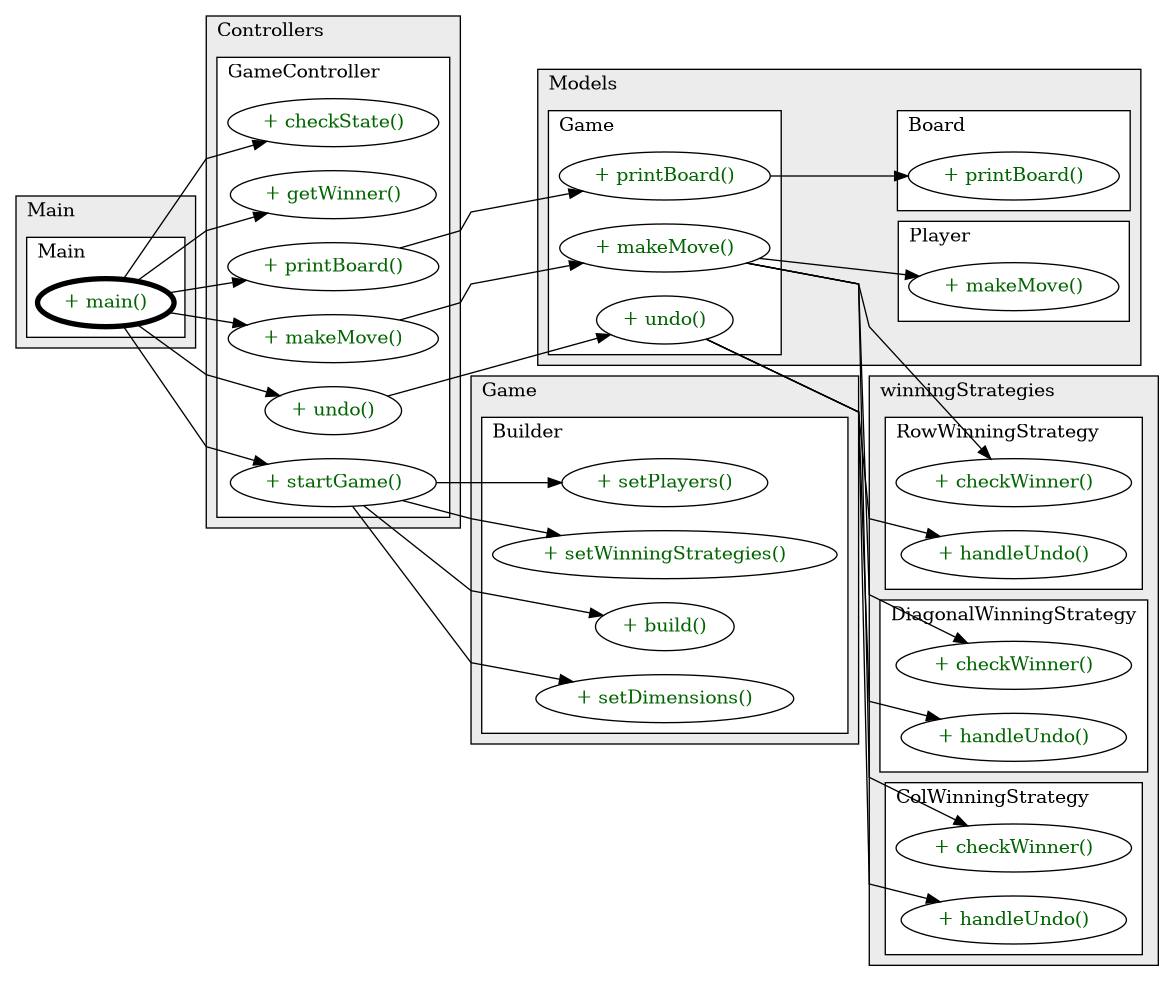 @startuml

/' diagram meta data start
config=CallConfiguration;
{
  "rootMethod": "Main#main(String[])",
  "projectClassification": {
    "searchMode": "OpenProject", // OpenProject, AllProjects
    "includedProjects": "",
    "pathEndKeywords": "*.impl",
    "isClientPath": "",
    "isClientName": "",
    "isTestPath": "",
    "isTestName": "",
    "isMappingPath": "",
    "isMappingName": "",
    "isDataAccessPath": "",
    "isDataAccessName": "",
    "isDataStructurePath": "",
    "isDataStructureName": "",
    "isInterfaceStructuresPath": "",
    "isInterfaceStructuresName": "",
    "isEntryPointPath": "",
    "isEntryPointName": "",
    "treatFinalFieldsAsMandatory": false
  },
  "graphRestriction": {
    "classPackageExcludeFilter": "",
    "classPackageIncludeFilter": "",
    "classNameExcludeFilter": "",
    "classNameIncludeFilter": "",
    "methodNameExcludeFilter": "",
    "methodNameIncludeFilter": "",
    "removeByInheritance": "", // inheritance/annotation based filtering is done in a second step
    "removeByAnnotation": "",
    "removeByClassPackage": "", // cleanup the graph after inheritance/annotation based filtering is done
    "removeByClassName": "",
    "cutMappings": false,
    "cutEnum": true,
    "cutTests": true,
    "cutClient": true,
    "cutDataAccess": true,
    "cutInterfaceStructures": true,
    "cutDataStructures": true,
    "cutGetterAndSetter": true,
    "cutConstructors": true
  },
  "graphTraversal": {
    "forwardDepth": 3,
    "backwardDepth": 3,
    "classPackageExcludeFilter": "",
    "classPackageIncludeFilter": "",
    "classNameExcludeFilter": "",
    "classNameIncludeFilter": "",
    "methodNameExcludeFilter": "",
    "methodNameIncludeFilter": "",
    "hideMappings": false,
    "hideDataStructures": false,
    "hidePrivateMethods": true,
    "hideInterfaceCalls": true, // indirection: implementation -> interface (is hidden) -> implementation
    "onlyShowApplicationEntryPoints": false, // root node is included
    "useMethodCallsForStructureDiagram": "ForwardOnly" // ForwardOnly, BothDirections, No
  },
  "details": {
    "aggregation": "GroupByClass", // ByClass, GroupByClass, None
    "showMethodParametersTypes": false,
    "showMethodParametersNames": false,
    "showMethodReturnType": false,
    "showPackageLevels": 2,
    "showCallOrder": false,
    "edgeMode": "MethodsOnly", // TypesOnly, MethodsOnly, TypesAndMethods, MethodsAndDirectTypeUsage
    "showDetailedClassStructure": false
  },
  "rootClass": "Main",
  "extensionCallbackMethod": "" // qualified.class.name#methodName - signature: public static String method(String)
}
diagram meta data end '/



digraph g {
    rankdir="LR"
    splines=polyline
    

'nodes 
subgraph cluster_1984932214 { 
   	label=Models
	labeljust=l
	fillcolor="#ececec"
	style=filled
   
   subgraph cluster_1274498462 { 
   	label=Board
	labeljust=l
	fillcolor=white
	style=filled
   
   Board1984932214XXXprintBoard0[
	label="+ printBoard()"
	style=filled
	fillcolor=white
	tooltip="Board

null"
	fontcolor=darkgreen
];
} 

subgraph cluster_1287902986 { 
   	label=Game
	labeljust=l
	fillcolor=white
	style=filled
   
   Game1984932214XXXmakeMove0[
	label="+ makeMove()"
	style=filled
	fillcolor=white
	tooltip="Game

null"
	fontcolor=darkgreen
];

Game1984932214XXXprintBoard0[
	label="+ printBoard()"
	style=filled
	fillcolor=white
	tooltip="Game

null"
	fontcolor=darkgreen
];

Game1984932214XXXundo0[
	label="+ undo()"
	style=filled
	fillcolor=white
	tooltip="Game

null"
	fontcolor=darkgreen
];
} 

subgraph cluster_456702235 { 
   	label=Player
	labeljust=l
	fillcolor=white
	style=filled
   
   Player1984932214XXXmakeMove64356038[
	label="+ makeMove()"
	style=filled
	fillcolor=white
	tooltip="Player

null"
	fontcolor=darkgreen
];
} 
} 

subgraph cluster_2211858 { 
   	label=Game
	labeljust=l
	fillcolor="#ececec"
	style=filled
   
   subgraph cluster_37131645 { 
   	label=Builder
	labeljust=l
	fillcolor=white
	style=filled
   
   Builder1287902986XXXbuild0[
	label="+ build()"
	style=filled
	fillcolor=white
	tooltip="Builder

null"
	fontcolor=darkgreen
];

Builder1287902986XXXsetDimensions104431[
	label="+ setDimensions()"
	style=filled
	fillcolor=white
	tooltip="Builder

null"
	fontcolor=darkgreen
];

Builder1287902986XXXsetPlayers450993057[
	label="+ setPlayers()"
	style=filled
	fillcolor=white
	tooltip="Builder

null"
	fontcolor=darkgreen
];

Builder1287902986XXXsetWinningStrategies202526247[
	label="+ setWinningStrategies()"
	style=filled
	fillcolor=white
	tooltip="Builder

null"
	fontcolor=darkgreen
];
} 
} 

subgraph cluster_2390489 { 
   	label=Main
	labeljust=l
	fillcolor="#ececec"
	style=filled
   
   subgraph cluster_1706522830 { 
   	label=Main
	labeljust=l
	fillcolor=white
	style=filled
   
   Main2390489XXXmain1859653459[
	label="+ main()"
	style=filled
	fillcolor=white
	tooltip="Main

null"
	penwidth=4
	fontcolor=darkgreen
];
} 
} 

subgraph cluster_46680009 { 
   	label=Controllers
	labeljust=l
	fillcolor="#ececec"
	style=filled
   
   subgraph cluster_654023653 { 
   	label=GameController
	labeljust=l
	fillcolor=white
	style=filled
   
   GameController46680009XXXcheckState2211858[
	label="+ checkState()"
	style=filled
	fillcolor=white
	tooltip="GameController

null"
	fontcolor=darkgreen
];

GameController46680009XXXgetWinner2211858[
	label="+ getWinner()"
	style=filled
	fillcolor=white
	tooltip="GameController

null"
	fontcolor=darkgreen
];

GameController46680009XXXmakeMove2211858[
	label="+ makeMove()"
	style=filled
	fillcolor=white
	tooltip="GameController

null"
	fontcolor=darkgreen
];

GameController46680009XXXprintBoard2211858[
	label="+ printBoard()"
	style=filled
	fillcolor=white
	tooltip="GameController

null"
	fontcolor=darkgreen
];

GameController46680009XXXstartGame91167453[
	label="+ startGame()"
	style=filled
	fillcolor=white
	tooltip="GameController

null"
	fontcolor=darkgreen
];

GameController46680009XXXundo2211858[
	label="+ undo()"
	style=filled
	fillcolor=white
	tooltip="GameController

null"
	fontcolor=darkgreen
];
} 
} 

subgraph cluster_863724033 { 
   	label=winningStrategies
	labeljust=l
	fillcolor="#ececec"
	style=filled
   
   subgraph cluster_2142348828 { 
   	label=DiagonalWinningStrategy
	labeljust=l
	fillcolor=white
	style=filled
   
   DiagonalWinningStrategy41658564XXXcheckWinner1242681941[
	label="+ checkWinner()"
	style=filled
	fillcolor=white
	tooltip="DiagonalWinningStrategy

null"
	fontcolor=darkgreen
];

DiagonalWinningStrategy41658564XXXhandleUndo1242681941[
	label="+ handleUndo()"
	style=filled
	fillcolor=white
	tooltip="DiagonalWinningStrategy

null"
	fontcolor=darkgreen
];
} 

subgraph cluster_340698611 { 
   	label=ColWinningStrategy
	labeljust=l
	fillcolor=white
	style=filled
   
   ColWinningStrategy41658564XXXcheckWinner1242681941[
	label="+ checkWinner()"
	style=filled
	fillcolor=white
	tooltip="ColWinningStrategy

null"
	fontcolor=darkgreen
];

ColWinningStrategy41658564XXXhandleUndo1242681941[
	label="+ handleUndo()"
	style=filled
	fillcolor=white
	tooltip="ColWinningStrategy

null"
	fontcolor=darkgreen
];
} 

subgraph cluster_562176627 { 
   	label=RowWinningStrategy
	labeljust=l
	fillcolor=white
	style=filled
   
   RowWinningStrategy41658564XXXcheckWinner1242681941[
	label="+ checkWinner()"
	style=filled
	fillcolor=white
	tooltip="RowWinningStrategy

null"
	fontcolor=darkgreen
];

RowWinningStrategy41658564XXXhandleUndo1242681941[
	label="+ handleUndo()"
	style=filled
	fillcolor=white
	tooltip="RowWinningStrategy

null"
	fontcolor=darkgreen
];
} 
} 

'edges    
Game1984932214XXXmakeMove0 -> ColWinningStrategy41658564XXXcheckWinner1242681941;
Game1984932214XXXmakeMove0 -> DiagonalWinningStrategy41658564XXXcheckWinner1242681941;
Game1984932214XXXmakeMove0 -> Player1984932214XXXmakeMove64356038;
Game1984932214XXXmakeMove0 -> RowWinningStrategy41658564XXXcheckWinner1242681941;
Game1984932214XXXprintBoard0 -> Board1984932214XXXprintBoard0;
Game1984932214XXXundo0 -> ColWinningStrategy41658564XXXhandleUndo1242681941;
Game1984932214XXXundo0 -> DiagonalWinningStrategy41658564XXXhandleUndo1242681941;
Game1984932214XXXundo0 -> RowWinningStrategy41658564XXXhandleUndo1242681941;
GameController46680009XXXmakeMove2211858 -> Game1984932214XXXmakeMove0;
GameController46680009XXXprintBoard2211858 -> Game1984932214XXXprintBoard0;
GameController46680009XXXstartGame91167453 -> Builder1287902986XXXbuild0;
GameController46680009XXXstartGame91167453 -> Builder1287902986XXXsetDimensions104431;
GameController46680009XXXstartGame91167453 -> Builder1287902986XXXsetPlayers450993057;
GameController46680009XXXstartGame91167453 -> Builder1287902986XXXsetWinningStrategies202526247;
GameController46680009XXXundo2211858 -> Game1984932214XXXundo0;
Main2390489XXXmain1859653459 -> GameController46680009XXXcheckState2211858;
Main2390489XXXmain1859653459 -> GameController46680009XXXgetWinner2211858;
Main2390489XXXmain1859653459 -> GameController46680009XXXmakeMove2211858;
Main2390489XXXmain1859653459 -> GameController46680009XXXprintBoard2211858;
Main2390489XXXmain1859653459 -> GameController46680009XXXstartGame91167453;
Main2390489XXXmain1859653459 -> GameController46680009XXXundo2211858;
    
}
@enduml